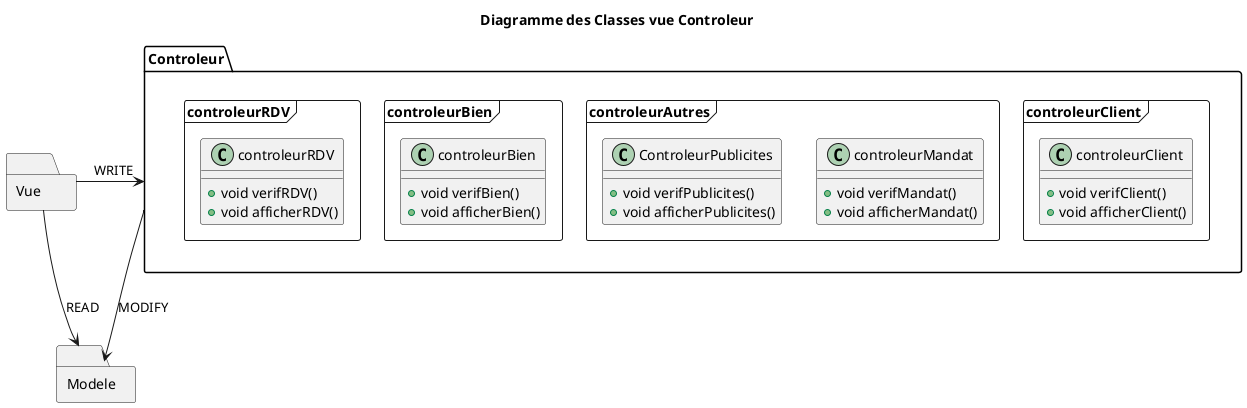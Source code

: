 @startuml

title Diagramme des Classes vue Controleur

package Modele <<Folder>> {
}


package Vue <<Folder>> {
}

package Controleur <<Folder>> {
    
     package controleurClient <<Frame>> {
        class controleurClient {
            +void verifClient()
            +void afficherClient()
        }
    }
    
    package controleurAutres <<Frame>> {
	
        class controleurMandat{
            +void verifMandat()
            +void afficherMandat()
        }
        class ControleurPublicites{
            +void verifPublicites()
            +void afficherPublicites()
        }
    }
    
    package controleurBien <<Frame>> {
        class controleurBien {
            +void verifBien()
            +void afficherBien()
            
        }
    }
    
    package controleurRDV <<Frame>> {
        class controleurRDV {
            +void verifRDV()
            +void afficherRDV()
            
        }
    }
}

Vue --> Modele : READ
Vue -> Controleur : WRITE
Controleur -> Modele : MODIFY

@enduml
